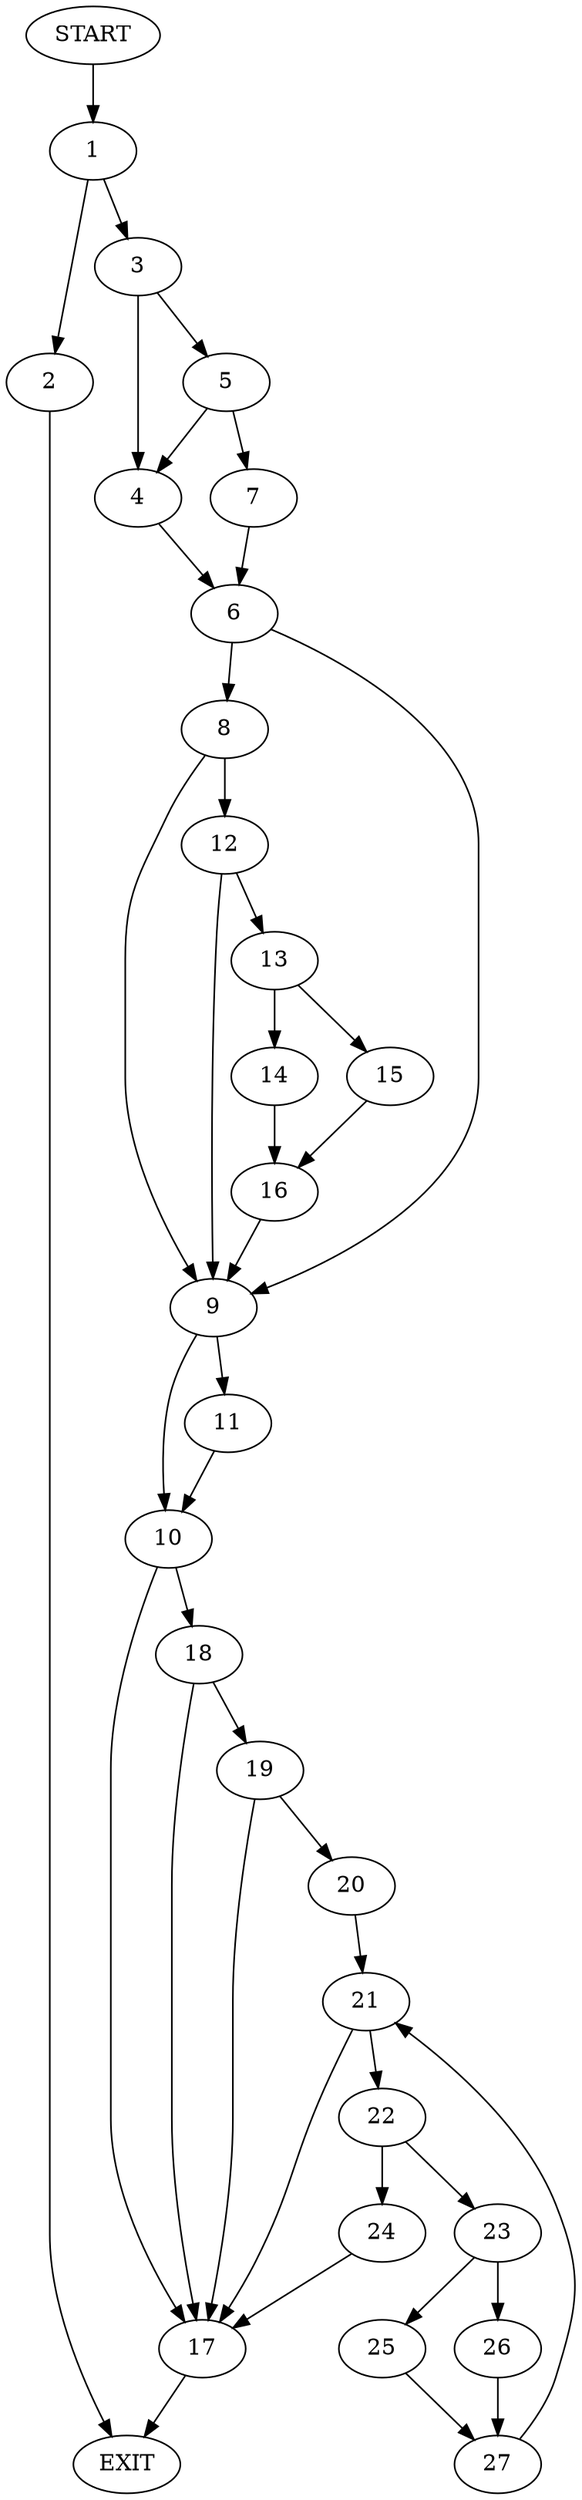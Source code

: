 digraph {
0 [label="START"]
28 [label="EXIT"]
0 -> 1
1 -> 2
1 -> 3
2 -> 28
3 -> 4
3 -> 5
4 -> 6
5 -> 4
5 -> 7
7 -> 6
6 -> 8
6 -> 9
9 -> 10
9 -> 11
8 -> 9
8 -> 12
12 -> 9
12 -> 13
13 -> 14
13 -> 15
14 -> 16
15 -> 16
16 -> 9
10 -> 17
10 -> 18
11 -> 10
17 -> 28
18 -> 17
18 -> 19
19 -> 17
19 -> 20
20 -> 21
21 -> 17
21 -> 22
22 -> 23
22 -> 24
24 -> 17
23 -> 25
23 -> 26
26 -> 27
25 -> 27
27 -> 21
}
